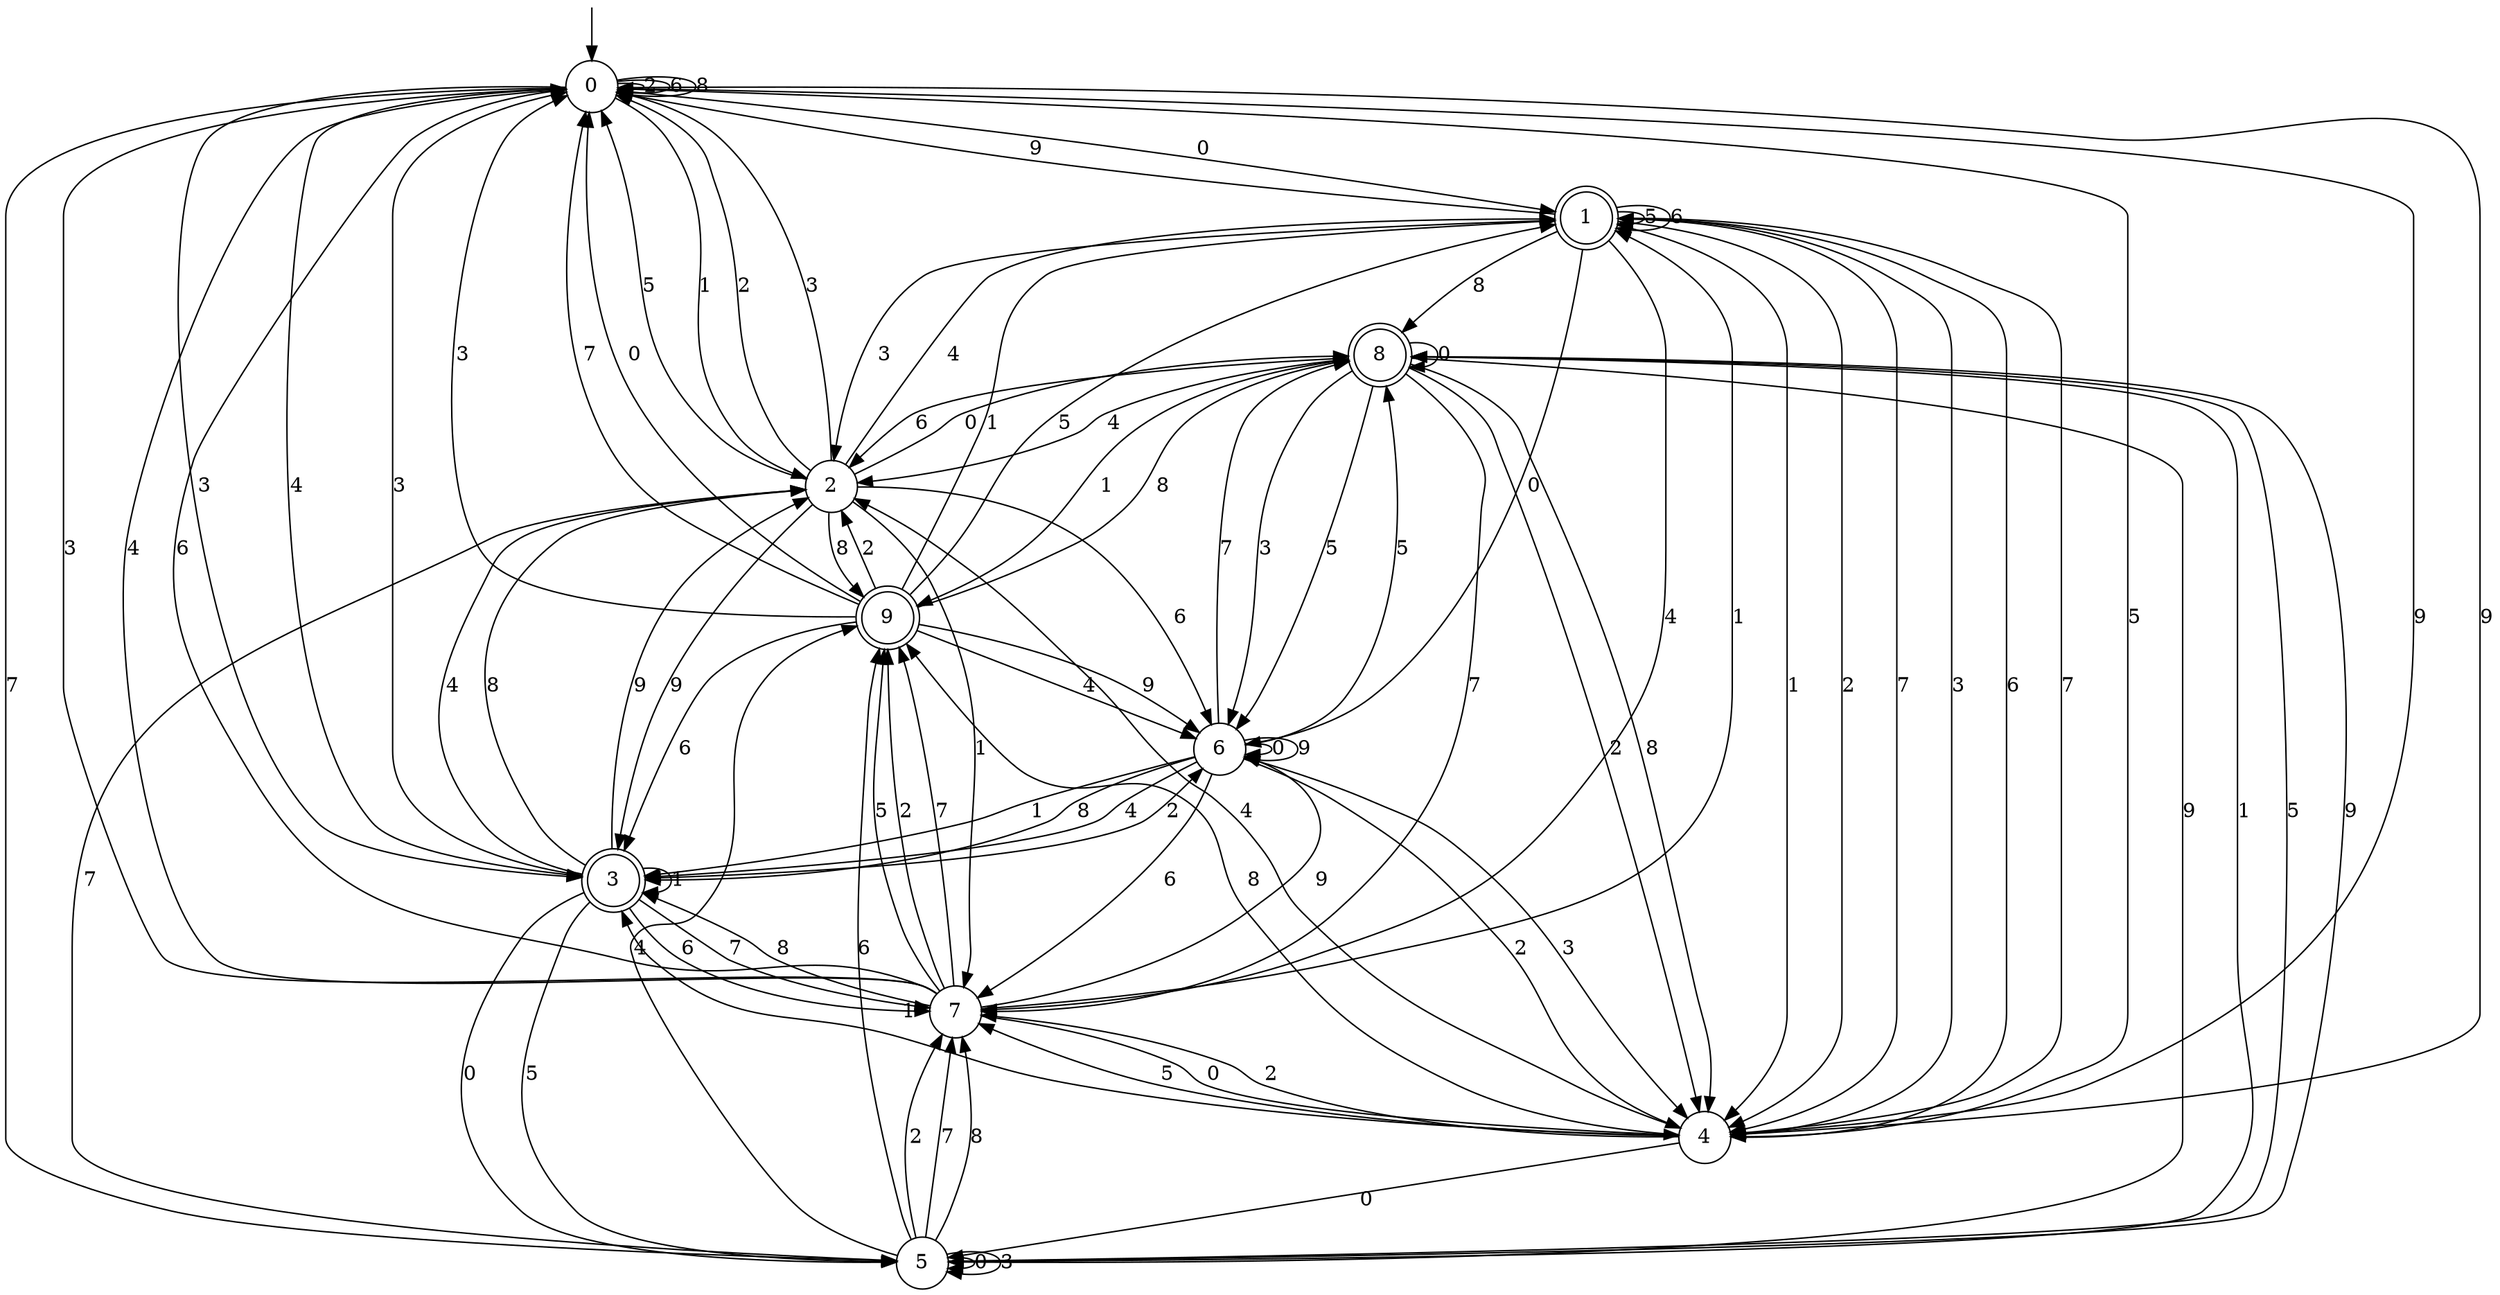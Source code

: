 digraph g {

	s0 [shape="circle" label="0"];
	s1 [shape="doublecircle" label="1"];
	s2 [shape="circle" label="2"];
	s3 [shape="doublecircle" label="3"];
	s4 [shape="circle" label="4"];
	s5 [shape="circle" label="5"];
	s6 [shape="circle" label="6"];
	s7 [shape="circle" label="7"];
	s8 [shape="doublecircle" label="8"];
	s9 [shape="doublecircle" label="9"];
	s0 -> s1 [label="0"];
	s0 -> s2 [label="1"];
	s0 -> s0 [label="2"];
	s0 -> s3 [label="3"];
	s0 -> s3 [label="4"];
	s0 -> s4 [label="5"];
	s0 -> s0 [label="6"];
	s0 -> s5 [label="7"];
	s0 -> s0 [label="8"];
	s0 -> s4 [label="9"];
	s1 -> s6 [label="0"];
	s1 -> s4 [label="1"];
	s1 -> s4 [label="2"];
	s1 -> s2 [label="3"];
	s1 -> s7 [label="4"];
	s1 -> s1 [label="5"];
	s1 -> s1 [label="6"];
	s1 -> s4 [label="7"];
	s1 -> s8 [label="8"];
	s1 -> s0 [label="9"];
	s2 -> s8 [label="0"];
	s2 -> s7 [label="1"];
	s2 -> s0 [label="2"];
	s2 -> s0 [label="3"];
	s2 -> s1 [label="4"];
	s2 -> s0 [label="5"];
	s2 -> s6 [label="6"];
	s2 -> s5 [label="7"];
	s2 -> s9 [label="8"];
	s2 -> s3 [label="9"];
	s3 -> s5 [label="0"];
	s3 -> s3 [label="1"];
	s3 -> s6 [label="2"];
	s3 -> s0 [label="3"];
	s3 -> s2 [label="4"];
	s3 -> s5 [label="5"];
	s3 -> s7 [label="6"];
	s3 -> s7 [label="7"];
	s3 -> s2 [label="8"];
	s3 -> s2 [label="9"];
	s4 -> s5 [label="0"];
	s4 -> s3 [label="1"];
	s4 -> s7 [label="2"];
	s4 -> s1 [label="3"];
	s4 -> s2 [label="4"];
	s4 -> s7 [label="5"];
	s4 -> s1 [label="6"];
	s4 -> s1 [label="7"];
	s4 -> s9 [label="8"];
	s4 -> s0 [label="9"];
	s5 -> s5 [label="0"];
	s5 -> s8 [label="1"];
	s5 -> s7 [label="2"];
	s5 -> s5 [label="3"];
	s5 -> s9 [label="4"];
	s5 -> s8 [label="5"];
	s5 -> s9 [label="6"];
	s5 -> s7 [label="7"];
	s5 -> s7 [label="8"];
	s5 -> s8 [label="9"];
	s6 -> s6 [label="0"];
	s6 -> s3 [label="1"];
	s6 -> s4 [label="2"];
	s6 -> s4 [label="3"];
	s6 -> s3 [label="4"];
	s6 -> s8 [label="5"];
	s6 -> s7 [label="6"];
	s6 -> s8 [label="7"];
	s6 -> s3 [label="8"];
	s6 -> s6 [label="9"];
	s7 -> s4 [label="0"];
	s7 -> s1 [label="1"];
	s7 -> s9 [label="2"];
	s7 -> s0 [label="3"];
	s7 -> s0 [label="4"];
	s7 -> s9 [label="5"];
	s7 -> s0 [label="6"];
	s7 -> s9 [label="7"];
	s7 -> s3 [label="8"];
	s7 -> s6 [label="9"];
	s8 -> s8 [label="0"];
	s8 -> s9 [label="1"];
	s8 -> s4 [label="2"];
	s8 -> s6 [label="3"];
	s8 -> s2 [label="4"];
	s8 -> s6 [label="5"];
	s8 -> s2 [label="6"];
	s8 -> s7 [label="7"];
	s8 -> s4 [label="8"];
	s8 -> s5 [label="9"];
	s9 -> s0 [label="0"];
	s9 -> s1 [label="1"];
	s9 -> s2 [label="2"];
	s9 -> s0 [label="3"];
	s9 -> s6 [label="4"];
	s9 -> s1 [label="5"];
	s9 -> s3 [label="6"];
	s9 -> s0 [label="7"];
	s9 -> s8 [label="8"];
	s9 -> s6 [label="9"];

__start0 [label="" shape="none" width="0" height="0"];
__start0 -> s0;

}
